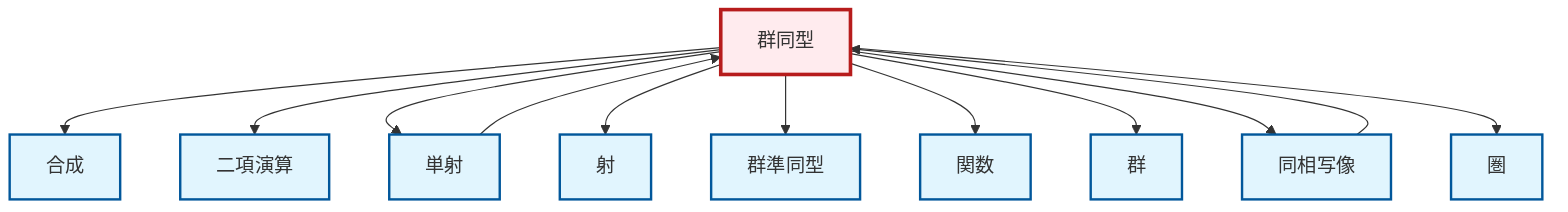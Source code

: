 graph TD
    classDef definition fill:#e1f5fe,stroke:#01579b,stroke-width:2px
    classDef theorem fill:#f3e5f5,stroke:#4a148c,stroke-width:2px
    classDef axiom fill:#fff3e0,stroke:#e65100,stroke-width:2px
    classDef example fill:#e8f5e9,stroke:#1b5e20,stroke-width:2px
    classDef current fill:#ffebee,stroke:#b71c1c,stroke-width:3px
    def-binary-operation["二項演算"]:::definition
    def-morphism["射"]:::definition
    def-isomorphism["群同型"]:::definition
    def-composition["合成"]:::definition
    def-group["群"]:::definition
    def-homeomorphism["同相写像"]:::definition
    def-category["圏"]:::definition
    def-homomorphism["群準同型"]:::definition
    def-function["関数"]:::definition
    def-monomorphism["単射"]:::definition
    def-isomorphism --> def-composition
    def-isomorphism --> def-binary-operation
    def-isomorphism --> def-monomorphism
    def-isomorphism --> def-morphism
    def-monomorphism --> def-isomorphism
    def-isomorphism --> def-homomorphism
    def-homeomorphism --> def-isomorphism
    def-isomorphism --> def-function
    def-isomorphism --> def-group
    def-isomorphism --> def-homeomorphism
    def-isomorphism --> def-category
    class def-isomorphism current